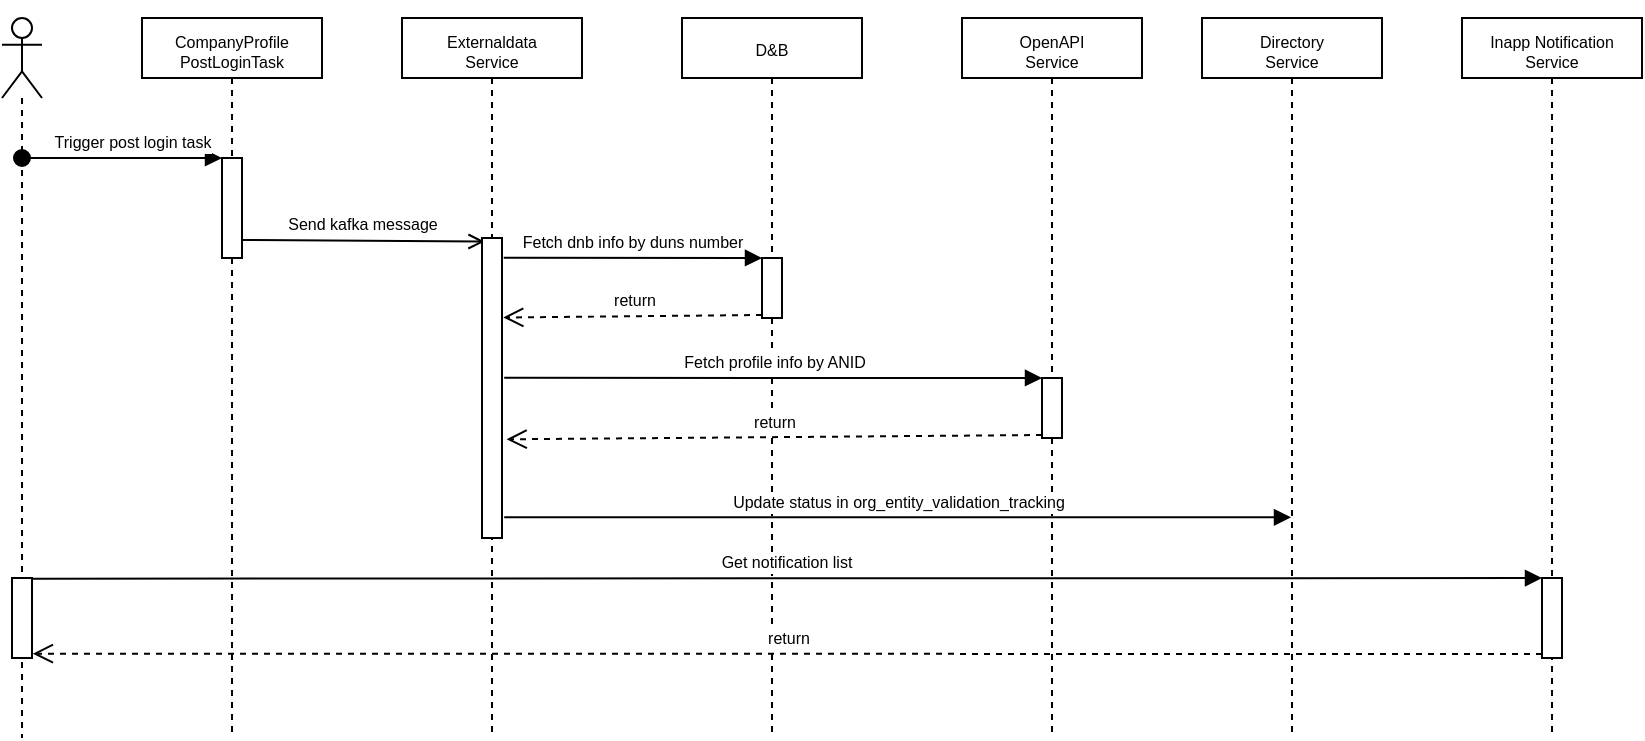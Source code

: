 <mxfile version="20.5.1" type="github">
  <diagram id="hPmmxOSCHt17IidU_Gkb" name="Page-1">
    <mxGraphModel dx="1008" dy="523" grid="1" gridSize="10" guides="1" tooltips="1" connect="1" arrows="1" fold="1" page="1" pageScale="1" pageWidth="827" pageHeight="1169" math="0" shadow="0">
      <root>
        <mxCell id="0" />
        <mxCell id="1" parent="0" />
        <mxCell id="AysTFdmpm7esB-RW8hMy-36" value="" style="group" vertex="1" connectable="0" parent="1">
          <mxGeometry x="10" y="20" width="820" height="360" as="geometry" />
        </mxCell>
        <mxCell id="AysTFdmpm7esB-RW8hMy-29" value="&lt;div style=&quot;&quot;&gt;&lt;span style=&quot;font-size: 8px; background-color: initial;&quot;&gt;OpenAPI&lt;/span&gt;&lt;/div&gt;&lt;font style=&quot;font-size: 8px;&quot;&gt;&lt;div style=&quot;&quot;&gt;&lt;span style=&quot;background-color: initial;&quot;&gt;Service&lt;/span&gt;&lt;/div&gt;&lt;/font&gt;" style="shape=umlLifeline;perimeter=lifelinePerimeter;whiteSpace=wrap;html=1;container=1;collapsible=0;recursiveResize=0;outlineConnect=0;size=30;align=center;" vertex="1" parent="AysTFdmpm7esB-RW8hMy-36">
          <mxGeometry x="480" width="90" height="360" as="geometry" />
        </mxCell>
        <mxCell id="AysTFdmpm7esB-RW8hMy-33" value="" style="html=1;points=[];perimeter=orthogonalPerimeter;fontSize=8;" vertex="1" parent="AysTFdmpm7esB-RW8hMy-29">
          <mxGeometry x="40" y="180" width="10" height="30" as="geometry" />
        </mxCell>
        <mxCell id="AysTFdmpm7esB-RW8hMy-1" value="" style="shape=umlLifeline;participant=umlActor;perimeter=lifelinePerimeter;whiteSpace=wrap;html=1;container=1;collapsible=0;recursiveResize=0;verticalAlign=top;spacingTop=36;outlineConnect=0;" vertex="1" parent="AysTFdmpm7esB-RW8hMy-36">
          <mxGeometry width="20" height="360" as="geometry" />
        </mxCell>
        <mxCell id="AysTFdmpm7esB-RW8hMy-23" value="" style="html=1;points=[];perimeter=orthogonalPerimeter;fontSize=8;" vertex="1" parent="AysTFdmpm7esB-RW8hMy-1">
          <mxGeometry x="5" y="280" width="10" height="40" as="geometry" />
        </mxCell>
        <mxCell id="AysTFdmpm7esB-RW8hMy-2" value="&lt;p&gt;&lt;/p&gt;&lt;div style=&quot;&quot;&gt;&lt;span style=&quot;font-size: 8px; background-color: initial;&quot;&gt;CompanyProfile&lt;/span&gt;&lt;/div&gt;&lt;font style=&quot;font-size: 8px;&quot;&gt;&lt;div style=&quot;&quot;&gt;&lt;span style=&quot;background-color: initial;&quot;&gt;PostLoginTask&lt;/span&gt;&lt;/div&gt;&lt;/font&gt;&lt;p&gt;&lt;/p&gt;" style="shape=umlLifeline;perimeter=lifelinePerimeter;whiteSpace=wrap;html=1;container=1;collapsible=0;recursiveResize=0;outlineConnect=0;size=30;" vertex="1" parent="AysTFdmpm7esB-RW8hMy-36">
          <mxGeometry x="70" width="90" height="360" as="geometry" />
        </mxCell>
        <mxCell id="AysTFdmpm7esB-RW8hMy-12" value="" style="html=1;points=[];perimeter=orthogonalPerimeter;fontSize=8;" vertex="1" parent="AysTFdmpm7esB-RW8hMy-2">
          <mxGeometry x="40" y="70" width="10" height="50" as="geometry" />
        </mxCell>
        <mxCell id="AysTFdmpm7esB-RW8hMy-14" value="Send kafka message" style="html=1;verticalAlign=bottom;endArrow=open;rounded=0;fontSize=8;endFill=0;entryX=0.127;entryY=0.012;entryDx=0;entryDy=0;entryPerimeter=0;" edge="1" parent="AysTFdmpm7esB-RW8hMy-2" target="AysTFdmpm7esB-RW8hMy-18">
          <mxGeometry width="80" relative="1" as="geometry">
            <mxPoint x="50" y="111" as="sourcePoint" />
            <mxPoint x="130" y="110" as="targetPoint" />
          </mxGeometry>
        </mxCell>
        <mxCell id="AysTFdmpm7esB-RW8hMy-7" value="&lt;div style=&quot;&quot;&gt;&lt;span style=&quot;font-size: 8px; background-color: initial;&quot;&gt;Directory&lt;/span&gt;&lt;/div&gt;&lt;font style=&quot;font-size: 8px;&quot;&gt;&lt;div style=&quot;&quot;&gt;&lt;span style=&quot;background-color: initial;&quot;&gt;Service&lt;/span&gt;&lt;/div&gt;&lt;/font&gt;" style="shape=umlLifeline;perimeter=lifelinePerimeter;whiteSpace=wrap;html=1;container=1;collapsible=0;recursiveResize=0;outlineConnect=0;size=30;align=center;" vertex="1" parent="AysTFdmpm7esB-RW8hMy-36">
          <mxGeometry x="600" width="90" height="360" as="geometry" />
        </mxCell>
        <mxCell id="AysTFdmpm7esB-RW8hMy-8" value="&lt;div style=&quot;&quot;&gt;&lt;span style=&quot;font-size: 8px; background-color: initial;&quot;&gt;Externaldata&lt;/span&gt;&lt;/div&gt;&lt;font style=&quot;font-size: 8px;&quot;&gt;&lt;div style=&quot;&quot;&gt;&lt;span style=&quot;background-color: initial;&quot;&gt;Service&lt;/span&gt;&lt;/div&gt;&lt;/font&gt;" style="shape=umlLifeline;perimeter=lifelinePerimeter;whiteSpace=wrap;html=1;container=1;collapsible=0;recursiveResize=0;outlineConnect=0;size=30;align=center;" vertex="1" parent="AysTFdmpm7esB-RW8hMy-36">
          <mxGeometry x="200" width="90" height="360" as="geometry" />
        </mxCell>
        <mxCell id="AysTFdmpm7esB-RW8hMy-18" value="" style="html=1;points=[];perimeter=orthogonalPerimeter;fontSize=8;" vertex="1" parent="AysTFdmpm7esB-RW8hMy-8">
          <mxGeometry x="40" y="110" width="10" height="150" as="geometry" />
        </mxCell>
        <mxCell id="AysTFdmpm7esB-RW8hMy-9" value="&lt;div style=&quot;&quot;&gt;&lt;span style=&quot;font-size: 8px; background-color: initial;&quot;&gt;Inapp Notification&lt;/span&gt;&lt;/div&gt;&lt;font style=&quot;font-size: 8px;&quot;&gt;&lt;div style=&quot;&quot;&gt;&lt;span style=&quot;background-color: initial;&quot;&gt;Service&lt;/span&gt;&lt;/div&gt;&lt;/font&gt;" style="shape=umlLifeline;perimeter=lifelinePerimeter;whiteSpace=wrap;html=1;container=1;collapsible=0;recursiveResize=0;outlineConnect=0;size=30;align=center;" vertex="1" parent="AysTFdmpm7esB-RW8hMy-36">
          <mxGeometry x="730" width="90" height="360" as="geometry" />
        </mxCell>
        <mxCell id="AysTFdmpm7esB-RW8hMy-24" value="" style="html=1;points=[];perimeter=orthogonalPerimeter;fontSize=8;" vertex="1" parent="AysTFdmpm7esB-RW8hMy-9">
          <mxGeometry x="40" y="280" width="10" height="40" as="geometry" />
        </mxCell>
        <mxCell id="AysTFdmpm7esB-RW8hMy-10" value="&lt;span style=&quot;font-size: 8px;&quot;&gt;D&amp;amp;B&lt;/span&gt;" style="shape=umlLifeline;perimeter=lifelinePerimeter;whiteSpace=wrap;html=1;container=1;collapsible=0;recursiveResize=0;outlineConnect=0;size=30;" vertex="1" parent="AysTFdmpm7esB-RW8hMy-36">
          <mxGeometry x="340" width="90" height="360" as="geometry" />
        </mxCell>
        <mxCell id="AysTFdmpm7esB-RW8hMy-15" value="" style="html=1;points=[];perimeter=orthogonalPerimeter;fontSize=8;" vertex="1" parent="AysTFdmpm7esB-RW8hMy-10">
          <mxGeometry x="40" y="120" width="10" height="30" as="geometry" />
        </mxCell>
        <mxCell id="AysTFdmpm7esB-RW8hMy-13" value="Trigger post login task" style="html=1;verticalAlign=bottom;startArrow=oval;endArrow=block;startSize=8;rounded=0;fontSize=8;" edge="1" target="AysTFdmpm7esB-RW8hMy-12" parent="AysTFdmpm7esB-RW8hMy-36" source="AysTFdmpm7esB-RW8hMy-1">
          <mxGeometry x="0.091" relative="1" as="geometry">
            <mxPoint x="60" y="70" as="sourcePoint" />
            <Array as="points">
              <mxPoint x="70" y="70" />
            </Array>
            <mxPoint as="offset" />
          </mxGeometry>
        </mxCell>
        <mxCell id="AysTFdmpm7esB-RW8hMy-16" value="Fetch dnb info by duns number" style="html=1;verticalAlign=bottom;endArrow=block;entryX=0;entryY=0;rounded=0;fontSize=8;exitX=1.085;exitY=0.066;exitDx=0;exitDy=0;exitPerimeter=0;" edge="1" target="AysTFdmpm7esB-RW8hMy-15" parent="AysTFdmpm7esB-RW8hMy-36" source="AysTFdmpm7esB-RW8hMy-18">
          <mxGeometry relative="1" as="geometry">
            <mxPoint x="330" y="120" as="sourcePoint" />
          </mxGeometry>
        </mxCell>
        <mxCell id="AysTFdmpm7esB-RW8hMy-17" value="return" style="html=1;verticalAlign=bottom;endArrow=open;dashed=1;endSize=8;exitX=0;exitY=0.95;rounded=0;fontSize=8;entryX=1.061;entryY=0.265;entryDx=0;entryDy=0;entryPerimeter=0;" edge="1" source="AysTFdmpm7esB-RW8hMy-15" parent="AysTFdmpm7esB-RW8hMy-36" target="AysTFdmpm7esB-RW8hMy-18">
          <mxGeometry relative="1" as="geometry">
            <mxPoint x="260" y="149" as="targetPoint" />
          </mxGeometry>
        </mxCell>
        <mxCell id="AysTFdmpm7esB-RW8hMy-26" value="return" style="html=1;verticalAlign=bottom;endArrow=open;dashed=1;endSize=8;exitX=0;exitY=0.95;rounded=0;fontSize=8;entryX=1.041;entryY=0.946;entryDx=0;entryDy=0;entryPerimeter=0;" edge="1" source="AysTFdmpm7esB-RW8hMy-24" parent="AysTFdmpm7esB-RW8hMy-36" target="AysTFdmpm7esB-RW8hMy-23">
          <mxGeometry relative="1" as="geometry">
            <mxPoint x="590" y="346" as="targetPoint" />
          </mxGeometry>
        </mxCell>
        <mxCell id="AysTFdmpm7esB-RW8hMy-25" value="Get notification list" style="html=1;verticalAlign=bottom;endArrow=block;entryX=0;entryY=0;rounded=0;fontSize=8;exitX=0.993;exitY=0.009;exitDx=0;exitDy=0;exitPerimeter=0;" edge="1" target="AysTFdmpm7esB-RW8hMy-24" parent="AysTFdmpm7esB-RW8hMy-36" source="AysTFdmpm7esB-RW8hMy-23">
          <mxGeometry relative="1" as="geometry">
            <mxPoint x="590" y="270" as="sourcePoint" />
          </mxGeometry>
        </mxCell>
        <mxCell id="AysTFdmpm7esB-RW8hMy-34" value="&lt;span style=&quot;&quot;&gt;Fetch profile info by ANID&lt;/span&gt;" style="html=1;verticalAlign=bottom;endArrow=block;entryX=0;entryY=0;rounded=0;fontSize=8;exitX=1.11;exitY=0.466;exitDx=0;exitDy=0;exitPerimeter=0;" edge="1" target="AysTFdmpm7esB-RW8hMy-33" parent="AysTFdmpm7esB-RW8hMy-36" source="AysTFdmpm7esB-RW8hMy-18">
          <mxGeometry relative="1" as="geometry">
            <mxPoint x="260" y="180" as="sourcePoint" />
          </mxGeometry>
        </mxCell>
        <mxCell id="AysTFdmpm7esB-RW8hMy-35" value="return" style="html=1;verticalAlign=bottom;endArrow=open;dashed=1;endSize=8;exitX=0;exitY=0.95;rounded=0;fontSize=8;entryX=1.232;entryY=0.671;entryDx=0;entryDy=0;entryPerimeter=0;" edge="1" source="AysTFdmpm7esB-RW8hMy-33" parent="AysTFdmpm7esB-RW8hMy-36" target="AysTFdmpm7esB-RW8hMy-18">
          <mxGeometry relative="1" as="geometry">
            <mxPoint x="470" y="226" as="targetPoint" />
          </mxGeometry>
        </mxCell>
        <mxCell id="AysTFdmpm7esB-RW8hMy-28" value="Update status in org_entity_validation_tracking" style="html=1;verticalAlign=bottom;endArrow=block;rounded=0;fontSize=8;exitX=1.11;exitY=0.931;exitDx=0;exitDy=0;exitPerimeter=0;" edge="1" parent="AysTFdmpm7esB-RW8hMy-36" source="AysTFdmpm7esB-RW8hMy-18" target="AysTFdmpm7esB-RW8hMy-7">
          <mxGeometry width="80" relative="1" as="geometry">
            <mxPoint x="260" y="250" as="sourcePoint" />
            <mxPoint x="544.5" y="250" as="targetPoint" />
          </mxGeometry>
        </mxCell>
      </root>
    </mxGraphModel>
  </diagram>
</mxfile>
